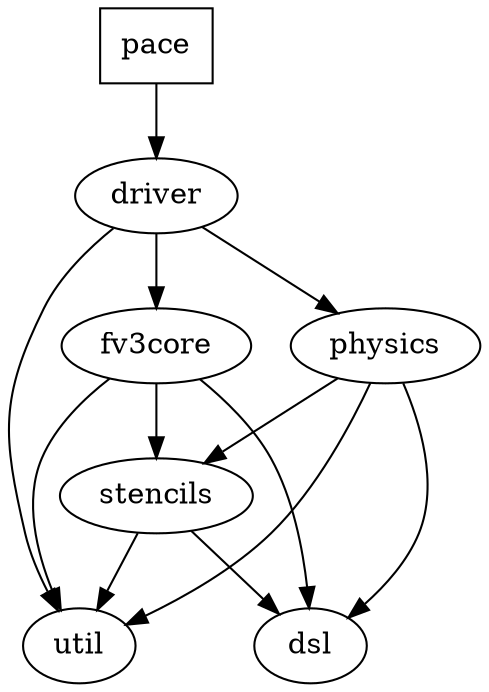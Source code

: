 # this dotfile is used as a reference source for project dependencies
# each folder entry must have a "label" equal to its directory name
#
# If you update this file, please re-generate the svg with `make dependencies.svg`
# and commit it to the repository

digraph {
  pace [shape=box]
  fv3core [shape=oval, label="fv3core"]
  driver [shape=oval, label="driver"]
  physics [shape=oval, label="physics"]
  stencils [shape=oval, label="stencils"]
  util [shape=oval, label="util"]
  dsl [shape=oval, label="dsl"]

  pace -> driver
  driver -> fv3core
  driver -> physics
  driver -> util
  fv3core -> util
  fv3core -> stencils
  fv3core -> dsl
  physics -> util
  physics -> stencils
  physics -> dsl
  stencils -> util
  stencils -> dsl

}
